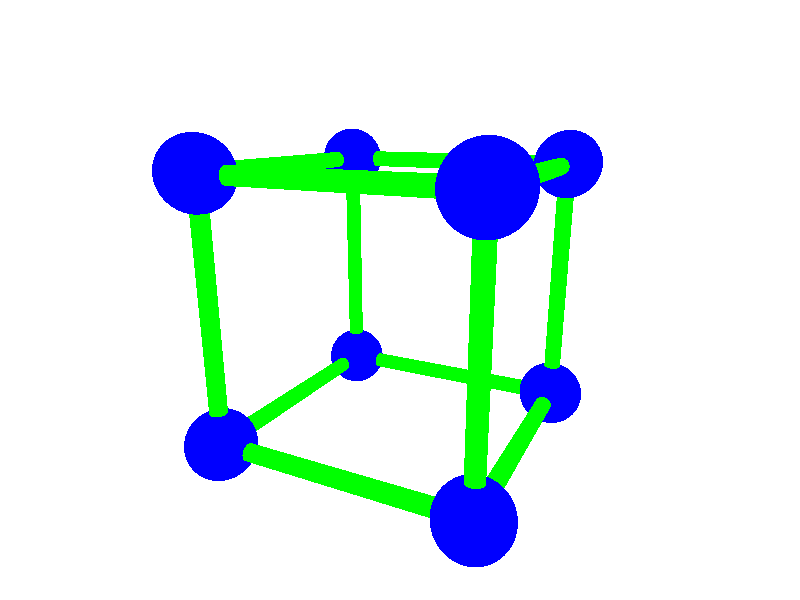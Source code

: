 // Libraries containing color, texture, vector operations
#include "colors.inc"
#include "shapes.inc"
#include "math.inc"
                   
                   
light_source {
<1000,0, 0>
color	White}
  
light_source {
<0,1000, -1000>
color	White} 

// Set a color of the background (sky)
//Scenario definition
camera {location <3,2,-6> look_at <0,0,0>}
background{color White}
light_source{<1000,1000,-1000> color White}



//Macro used for "drawing" the cube's vertices
#macro PrintSphere (Final,Arr,Radio,Kolor)
 #declare i=0; 
 //The coords are in a array
 #while (i<Final)  
  sphere{Arr[i],Radio texture {pigment{color Kolor}} finish{phong 1}}
  #declare i=i+1; 
 #end 
#end 

//Macro used for "drawing" the cube's arists
#macro HacerCilindros (Final,Arr,Dmax,Radio,Kolor)
 #declare i=0;        
 //two loops for Pi and Pf in the arists
 #while(i<Final-1)   
    //Avoiding repeath the vertex of i
   #declare j=i+1;
   #while (j<Final)
	 #declare Distan=VDist(Arr[i],Arr[j]);   
	 //conditional for avoiding put diagonals in faces and body
	 #if(Distan<Dmax)  
	  //cylinder of POV-Ray, read the bibliography
	  cylinder{Arr[i],Arr[j],Radio texture {pigment {color Kolor}} finish {phong 1}}
	 #end
	 #declare j=j+1;
	#end
  #declare i=i+1;
 #end 
#end 

//cube's positions
#declare a=3;        //cube's edge size
#declare L=a+0.1;
#declare Pos= array [8];
#declare Pos[0]=<a/2,  a/2,  a/2>;
#declare Pos[1]=<-a/2,  -a/2,  -a/2>;
#declare Pos[2]=<-a/2,  -a/2,  a/2>;
#declare Pos[3]=<-a/2,  a/2,  -a/2>;
#declare Pos[4]=<a/2, -a/2,  -a/2>;
#declare Pos[5]=<a/2,  -a/2,  a/2>;
#declare Pos[6]=<-a/2,  a/2,  a/2>;
#declare Pos[7]=<a/2,  a/2,  -a/2>;


// This block is to define the vertices as spheres
PrintSphere(8,Pos,0.4,Blue)

//This block is to calculate the distances among vertices and define edges
HacerCilindros(8,Pos,L,0.1,Green)  






      